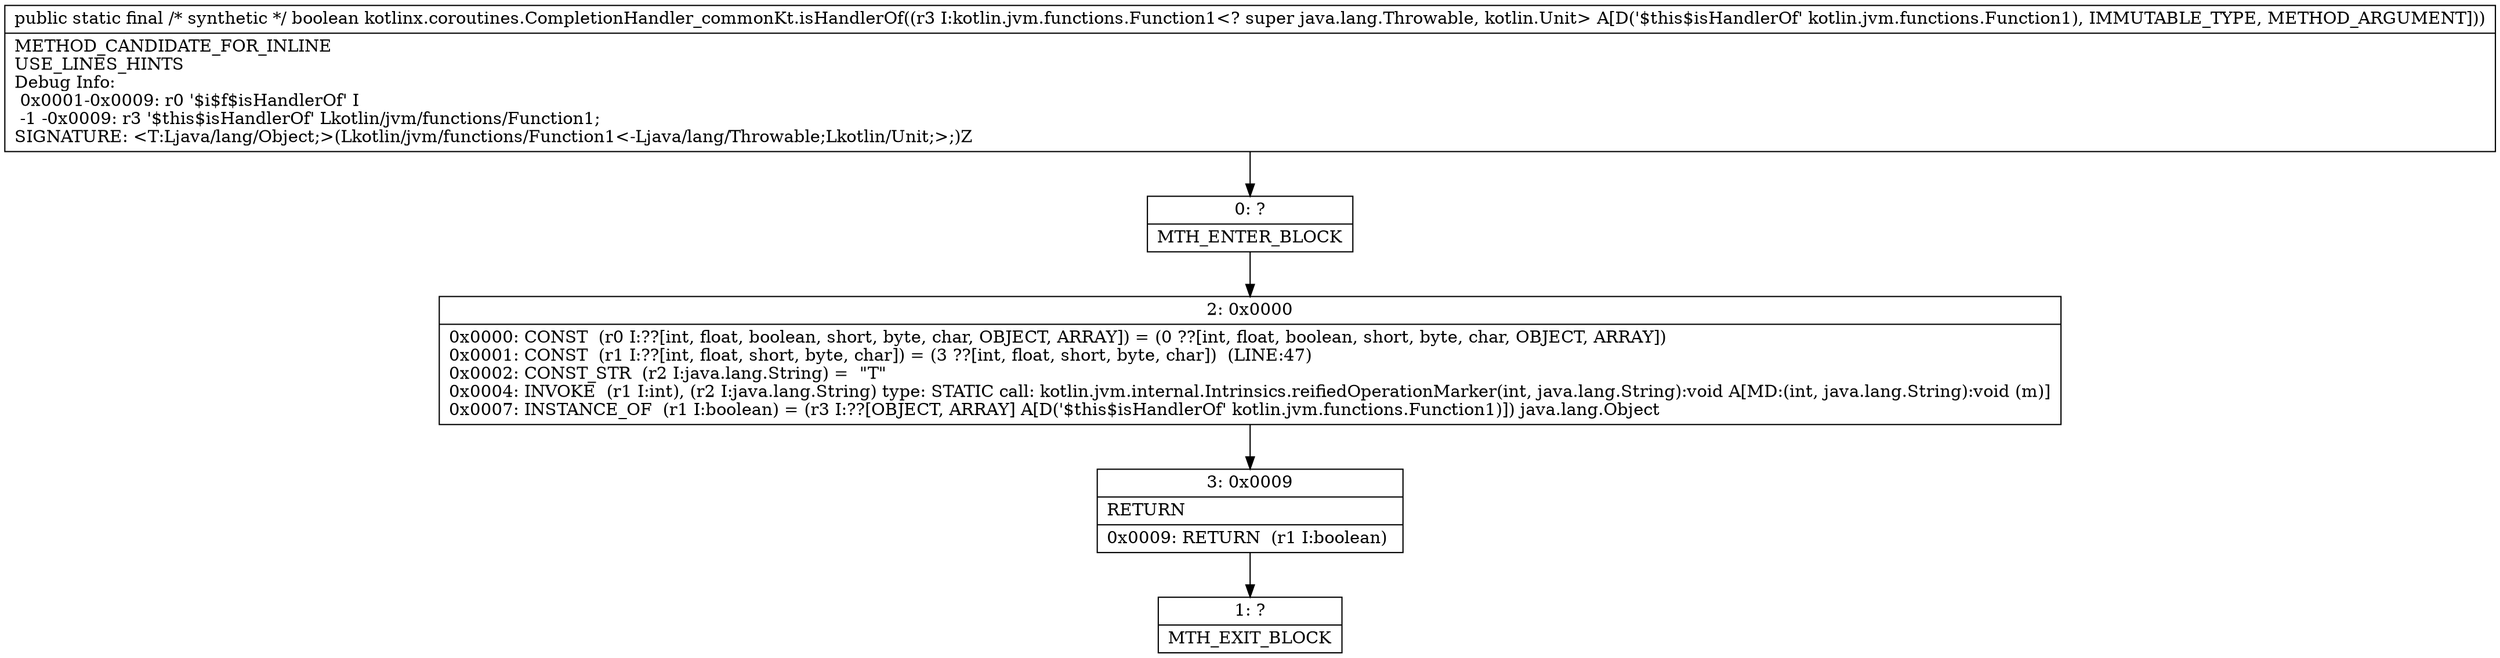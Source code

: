 digraph "CFG forkotlinx.coroutines.CompletionHandler_commonKt.isHandlerOf(Lkotlin\/jvm\/functions\/Function1;)Z" {
Node_0 [shape=record,label="{0\:\ ?|MTH_ENTER_BLOCK\l}"];
Node_2 [shape=record,label="{2\:\ 0x0000|0x0000: CONST  (r0 I:??[int, float, boolean, short, byte, char, OBJECT, ARRAY]) = (0 ??[int, float, boolean, short, byte, char, OBJECT, ARRAY]) \l0x0001: CONST  (r1 I:??[int, float, short, byte, char]) = (3 ??[int, float, short, byte, char])  (LINE:47)\l0x0002: CONST_STR  (r2 I:java.lang.String) =  \"T\" \l0x0004: INVOKE  (r1 I:int), (r2 I:java.lang.String) type: STATIC call: kotlin.jvm.internal.Intrinsics.reifiedOperationMarker(int, java.lang.String):void A[MD:(int, java.lang.String):void (m)]\l0x0007: INSTANCE_OF  (r1 I:boolean) = (r3 I:??[OBJECT, ARRAY] A[D('$this$isHandlerOf' kotlin.jvm.functions.Function1)]) java.lang.Object \l}"];
Node_3 [shape=record,label="{3\:\ 0x0009|RETURN\l|0x0009: RETURN  (r1 I:boolean) \l}"];
Node_1 [shape=record,label="{1\:\ ?|MTH_EXIT_BLOCK\l}"];
MethodNode[shape=record,label="{public static final \/* synthetic *\/ boolean kotlinx.coroutines.CompletionHandler_commonKt.isHandlerOf((r3 I:kotlin.jvm.functions.Function1\<? super java.lang.Throwable, kotlin.Unit\> A[D('$this$isHandlerOf' kotlin.jvm.functions.Function1), IMMUTABLE_TYPE, METHOD_ARGUMENT]))  | METHOD_CANDIDATE_FOR_INLINE\lUSE_LINES_HINTS\lDebug Info:\l  0x0001\-0x0009: r0 '$i$f$isHandlerOf' I\l  \-1 \-0x0009: r3 '$this$isHandlerOf' Lkotlin\/jvm\/functions\/Function1;\lSIGNATURE: \<T:Ljava\/lang\/Object;\>(Lkotlin\/jvm\/functions\/Function1\<\-Ljava\/lang\/Throwable;Lkotlin\/Unit;\>;)Z\l}"];
MethodNode -> Node_0;Node_0 -> Node_2;
Node_2 -> Node_3;
Node_3 -> Node_1;
}

